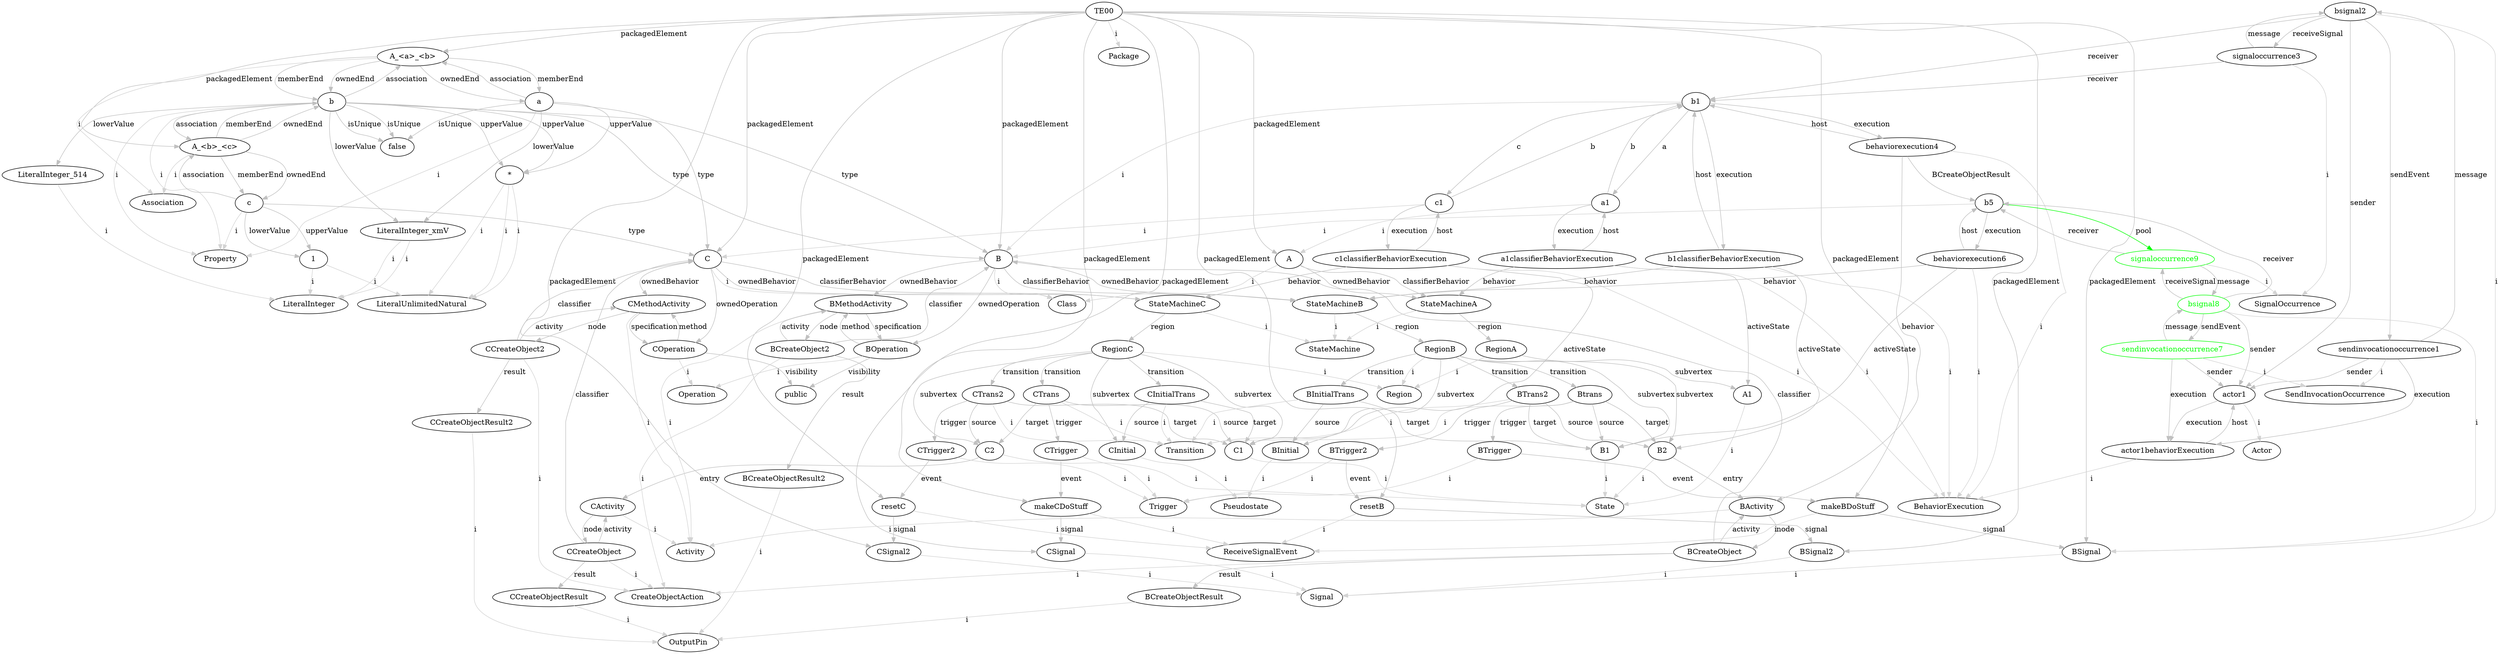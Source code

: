 digraph umlMetamodel {
	"TE00" -> "Package" [label="i", color="lightgrey"]
	"TE00" -> "C" [label="packagedElement", color="grey"]
	"C" -> "Class" [label="i", color="lightgrey"]
	"C" -> "StateMachineC" [label="classifierBehavior", color="grey"]
	"C" -> "StateMachineC" [label="ownedBehavior", color="grey"]
	"StateMachineC" -> "StateMachine" [label="i", color="lightgrey"]
	"StateMachineC" -> "RegionC" [label="region", color="grey"]
	"RegionC" -> "Region" [label="i", color="lightgrey"]
	"RegionC" -> "C1" [label="subvertex", color="grey"]
	"C1" -> "State" [label="i", color="lightgrey"]
	"RegionC" -> "C2" [label="subvertex", color="grey"]
	"C2" -> "State" [label="i", color="lightgrey"]
	"C2" -> "CActivity" [label="entry", color="grey"]
	"CActivity" -> "Activity" [label="i", color="lightgrey"]
	"CActivity" -> "CCreateObject" [label="node", color="grey"]
	"CCreateObject" -> "CActivity" [label="activity", color="grey"]
	"CCreateObject" -> "CreateObjectAction" [label="i", color="lightgrey"]
	"CCreateObject" -> "C" [label="classifier", color="grey"]
	"CCreateObject" -> "CCreateObjectResult" [label="result", color="grey"]
	"CCreateObjectResult" -> "OutputPin" [label="i", color="lightgrey"]
	"RegionC" -> "CInitial" [label="subvertex", color="grey"]
	"CInitial" -> "Pseudostate" [label="i", color="lightgrey"]
	"RegionC" -> "CTrans" [label="transition", color="grey"]
	"CTrans" -> "Transition" [label="i", color="lightgrey"]
	"CTrans" -> "C1" [label="source", color="grey"]
	"CTrans" -> "C2" [label="target", color="grey"]
	"CTrans" -> "CTrigger" [label="trigger", color="grey"]
	"CTrigger" -> "Trigger" [label="i", color="lightgrey"]
	"CTrigger" -> "makeCDoStuff" [label="event", color="grey"]
	"RegionC" -> "CTrans2" [label="transition", color="grey"]
	"CTrans2" -> "Transition" [label="i", color="lightgrey"]
	"CTrans2" -> "C2" [label="source", color="grey"]
	"CTrans2" -> "C1" [label="target", color="grey"]
	"CTrans2" -> "CTrigger2" [label="trigger", color="grey"]
	"CTrigger2" -> "Trigger" [label="i", color="lightgrey"]
	"CTrigger2" -> "resetC" [label="event", color="grey"]
	"RegionC" -> "CInitialTrans" [label="transition", color="grey"]
	"CInitialTrans" -> "Transition" [label="i", color="lightgrey"]
	"CInitialTrans" -> "CInitial" [label="source", color="grey"]
	"CInitialTrans" -> "C1" [label="target", color="grey"]
	"C" -> "CMethodActivity" [label="ownedBehavior", color="grey"]
	"CMethodActivity" -> "Activity" [label="i", color="lightgrey"]
	"CMethodActivity" -> "COperation" [label="specification", color="grey"]
	"CMethodActivity" -> "CCreateObject2" [label="node", color="grey"]
	"CCreateObject2" -> "CMethodActivity" [label="activity", color="grey"]
	"CCreateObject2" -> "CreateObjectAction" [label="i", color="lightgrey"]
	"CCreateObject2" -> "C" [label="classifier", color="grey"]
	"CCreateObject2" -> "CCreateObjectResult2" [label="result", color="grey"]
	"CCreateObjectResult2" -> "OutputPin" [label="i", color="lightgrey"]
	"C" -> "COperation" [label="ownedOperation", color="grey"]
	"COperation" -> "Operation" [label="i", color="lightgrey"]
	"COperation" -> "public" [label="visibility", color="grey"]
	"COperation" -> "CMethodActivity" [label="method", color="grey"]
	"TE00" -> "B" [label="packagedElement", color="grey"]
	"B" -> "Class" [label="i", color="lightgrey"]
	"B" -> "StateMachineB" [label="classifierBehavior", color="grey"]
	"B" -> "StateMachineB" [label="ownedBehavior", color="grey"]
	"StateMachineB" -> "StateMachine" [label="i", color="lightgrey"]
	"StateMachineB" -> "RegionB" [label="region", color="grey"]
	"RegionB" -> "Region" [label="i", color="lightgrey"]
	"RegionB" -> "B1" [label="subvertex", color="grey"]
	"B1" -> "State" [label="i", color="lightgrey"]
	"RegionB" -> "B2" [label="subvertex", color="grey"]
	"B2" -> "State" [label="i", color="lightgrey"]
	"B2" -> "BActivity" [label="entry", color="grey"]
	"BActivity" -> "Activity" [label="i", color="lightgrey"]
	"BActivity" -> "BCreateObject" [label="node", color="grey"]
	"BCreateObject" -> "BActivity" [label="activity", color="grey"]
	"BCreateObject" -> "CreateObjectAction" [label="i", color="lightgrey"]
	"BCreateObject" -> "B" [label="classifier", color="grey"]
	"BCreateObject" -> "BCreateObjectResult" [label="result", color="grey"]
	"BCreateObjectResult" -> "OutputPin" [label="i", color="lightgrey"]
	"RegionB" -> "BInitial" [label="subvertex", color="grey"]
	"BInitial" -> "Pseudostate" [label="i", color="lightgrey"]
	"RegionB" -> "Btrans" [label="transition", color="grey"]
	"Btrans" -> "Transition" [label="i", color="lightgrey"]
	"Btrans" -> "B1" [label="source", color="grey"]
	"Btrans" -> "B2" [label="target", color="grey"]
	"Btrans" -> "BTrigger" [label="trigger", color="grey"]
	"BTrigger" -> "Trigger" [label="i", color="lightgrey"]
	"BTrigger" -> "makeBDoStuff" [label="event", color="grey"]
	"RegionB" -> "BTrans2" [label="transition", color="grey"]
	"BTrans2" -> "Transition" [label="i", color="lightgrey"]
	"BTrans2" -> "B2" [label="source", color="grey"]
	"BTrans2" -> "B1" [label="target", color="grey"]
	"BTrans2" -> "BTrigger2" [label="trigger", color="grey"]
	"BTrigger2" -> "Trigger" [label="i", color="lightgrey"]
	"BTrigger2" -> "resetB" [label="event", color="grey"]
	"RegionB" -> "BInitialTrans" [label="transition", color="grey"]
	"BInitialTrans" -> "Transition" [label="i", color="lightgrey"]
	"BInitialTrans" -> "BInitial" [label="source", color="grey"]
	"BInitialTrans" -> "B1" [label="target", color="grey"]
	"B" -> "BMethodActivity" [label="ownedBehavior", color="grey"]
	"BMethodActivity" -> "Activity" [label="i", color="lightgrey"]
	"BMethodActivity" -> "BOperation" [label="specification", color="grey"]
	"BMethodActivity" -> "BCreateObject2" [label="node", color="grey"]
	"BCreateObject2" -> "BMethodActivity" [label="activity", color="grey"]
	"BCreateObject2" -> "CreateObjectAction" [label="i", color="lightgrey"]
	"BCreateObject2" -> "B" [label="classifier", color="grey"]
	"BCreateObject2" -> "BCreateObjectResult2" [label="result", color="grey"]
	"BCreateObjectResult2" -> "OutputPin" [label="i", color="lightgrey"]
	"B" -> "BOperation" [label="ownedOperation", color="grey"]
	"BOperation" -> "Operation" [label="i", color="lightgrey"]
	"BOperation" -> "public" [label="visibility", color="grey"]
	"BOperation" -> "BMethodActivity" [label="method", color="grey"]
	"TE00" -> "A" [label="packagedElement", color="grey"]
	"A" -> "Class" [label="i", color="lightgrey"]
	"A" -> "StateMachineA" [label="classifierBehavior", color="grey"]
	"A" -> "StateMachineA" [label="ownedBehavior", color="grey"]
	"StateMachineA" -> "StateMachine" [label="i", color="lightgrey"]
	"StateMachineA" -> "RegionA" [label="region", color="grey"]
	"RegionA" -> "Region" [label="i", color="lightgrey"]
	"RegionA" -> "A1" [label="subvertex", color="grey"]
	"A1" -> "State" [label="i", color="lightgrey"]
	"TE00" -> "A_<a>_<b>" [label="packagedElement", color="grey"]
	"A_<a>_<b>" -> "Association" [label="i", color="lightgrey"]
	"A_<a>_<b>" -> "a" [label="memberEnd", color="grey"]
	"A_<a>_<b>" -> "b" [label="memberEnd", color="grey"]
	"A_<a>_<b>" -> "a" [label="ownedEnd", color="grey"]
	"a" -> "Property" [label="i", color="lightgrey"]
	"a" -> "C" [label="type", color="grey"]
	"a" -> "false" [label="isUnique", color="grey"]
	"a" -> "A_<a>_<b>" [label="association", color="grey"]
	"a" -> "*" [label="upperValue", color="grey"]
	"*" -> "LiteralUnlimitedNatural" [label="i", color="lightgrey"]
	"a" -> "LiteralInteger_xmV" [label="lowerValue", color="grey"]
	"LiteralInteger_xmV" -> "LiteralInteger" [label="i", color="lightgrey"]
	"A_<a>_<b>" -> "b" [label="ownedEnd", color="grey"]
	"b" -> "Property" [label="i", color="lightgrey"]
	"b" -> "B" [label="type", color="grey"]
	"b" -> "false" [label="isUnique", color="grey"]
	"b" -> "A_<a>_<b>" [label="association", color="grey"]
	"b" -> "*" [label="upperValue", color="grey"]
	"*" -> "LiteralUnlimitedNatural" [label="i", color="lightgrey"]
	"b" -> "LiteralInteger_xmV" [label="lowerValue", color="grey"]
	"LiteralInteger_xmV" -> "LiteralInteger" [label="i", color="lightgrey"]
	"TE00" -> "A_<b>_<c>" [label="packagedElement", color="grey"]
	"A_<b>_<c>" -> "Association" [label="i", color="lightgrey"]
	"A_<b>_<c>" -> "b" [label="memberEnd", color="grey"]
	"A_<b>_<c>" -> "c" [label="memberEnd", color="grey"]
	"A_<b>_<c>" -> "b" [label="ownedEnd", color="grey"]
	"b" -> "Property" [label="i", color="lightgrey"]
	"b" -> "B" [label="type", color="grey"]
	"b" -> "false" [label="isUnique", color="grey"]
	"b" -> "A_<b>_<c>" [label="association", color="grey"]
	"b" -> "*" [label="upperValue", color="grey"]
	"*" -> "LiteralUnlimitedNatural" [label="i", color="lightgrey"]
	"b" -> "LiteralInteger_514" [label="lowerValue", color="grey"]
	"LiteralInteger_514" -> "LiteralInteger" [label="i", color="lightgrey"]
	"A_<b>_<c>" -> "c" [label="ownedEnd", color="grey"]
	"c" -> "Property" [label="i", color="lightgrey"]
	"c" -> "C" [label="type", color="grey"]
	"c" -> "A_<b>_<c>" [label="association", color="grey"]
	"c" -> "1" [label="upperValue", color="grey"]
	"1" -> "LiteralUnlimitedNatural" [label="i", color="lightgrey"]
	"c" -> "1" [label="lowerValue", color="grey"]
	"1" -> "LiteralInteger" [label="i", color="lightgrey"]
	"TE00" -> "BSignal" [label="packagedElement", color="grey"]
	"BSignal" -> "Signal" [label="i", color="lightgrey"]
	"TE00" -> "makeBDoStuff" [label="packagedElement", color="grey"]
	"makeBDoStuff" -> "ReceiveSignalEvent" [label="i", color="lightgrey"]
	"makeBDoStuff" -> "BSignal" [label="signal", color="grey"]
	"TE00" -> "CSignal" [label="packagedElement", color="grey"]
	"CSignal" -> "Signal" [label="i", color="lightgrey"]
	"TE00" -> "makeCDoStuff" [label="packagedElement", color="grey"]
	"makeCDoStuff" -> "ReceiveSignalEvent" [label="i", color="lightgrey"]
	"makeCDoStuff" -> "CSignal" [label="signal", color="grey"]
	"TE00" -> "BSignal2" [label="packagedElement", color="grey"]
	"BSignal2" -> "Signal" [label="i", color="lightgrey"]
	"TE00" -> "resetB" [label="packagedElement", color="grey"]
	"resetB" -> "ReceiveSignalEvent" [label="i", color="lightgrey"]
	"resetB" -> "BSignal2" [label="signal", color="grey"]
	"TE00" -> "CSignal2" [label="packagedElement", color="grey"]
	"CSignal2" -> "Signal" [label="i", color="lightgrey"]
	"TE00" -> "resetC" [label="packagedElement", color="grey"]
	"resetC" -> "ReceiveSignalEvent" [label="i", color="lightgrey"]
	"resetC" -> "CSignal2" [label="signal", color="grey"]
	"a1" -> "A" [label="i", color="lightgrey"]
	"a1classifierBehaviorExecution" -> "BehaviorExecution" [label="i", color="lightgrey"]
	"a1" -> "a1classifierBehaviorExecution" [label="execution", color="grey"]
	"a1classifierBehaviorExecution" -> "a1" [label="host", color="grey"]
	"a1classifierBehaviorExecution" -> "StateMachineA" [label="behavior", color="grey"]
	"a1classifierBehaviorExecution" -> "A1" [label="activeState", color="grey"]
	"b1" -> "B" [label="i", color="lightgrey"]
	"b1" -> "b1classifierBehaviorExecution" [label="execution", color="grey"]
	"b1classifierBehaviorExecution" -> "b1" [label="host", color="grey"]
	"b1classifierBehaviorExecution" -> "StateMachineB" [label="behavior", color="grey"]
	"c1" -> "C" [label="i", color="lightgrey"]
	"c1classifierBehaviorExecution" -> "BehaviorExecution" [label="i", color="lightgrey"]
	"c1" -> "c1classifierBehaviorExecution" [label="execution", color="grey"]
	"c1classifierBehaviorExecution" -> "c1" [label="host", color="grey"]
	"c1classifierBehaviorExecution" -> "StateMachineC" [label="behavior", color="grey"]
	"c1classifierBehaviorExecution" -> "C1" [label="activeState", color="grey"]
	"a1" -> "b1" [label="b", color="grey"]
	"b1" -> "a1" [label="a", color="grey"]
	"b1" -> "c1" [label="c", color="grey"]
	"c1" -> "b1" [label="b", color="grey"]
	"actor1" -> "Actor" [label="i", color="lightgrey"]
	"actor1behaviorExecution" -> "BehaviorExecution" [label="i", color="lightgrey"]
	"actor1" -> "actor1behaviorExecution" [label="execution", color="grey"]
	"actor1behaviorExecution" -> "actor1" [label="host", color="grey"]
	"sendinvocationoccurrence1" -> "SendInvocationOccurrence" [label="i", color="lightgrey"]
	"sendinvocationoccurrence1" -> "bsignal2" [label="message", color="grey"]
	"bsignal2" -> "sendinvocationoccurrence1" [label="sendEvent", color="grey"]
	"bsignal2" -> "signaloccurrence3" [label="receiveSignal", color="grey"]
	"signaloccurrence3" -> "bsignal2" [label="message", color="grey"]
	"signaloccurrence3" -> "SignalOccurrence" [label="i", color="lightgrey"]
	"bsignal2" -> "BSignal" [label="i", color="lightgrey"]
	"signaloccurrence3" -> "b1" [label="receiver", color="grey"]
	"bsignal2" -> "actor1" [label="sender", color="grey"]
	"sendinvocationoccurrence1" -> "actor1" [label="sender", color="grey"]
	"bsignal2" -> "b1" [label="receiver", color="grey"]
	"sendinvocationoccurrence1" -> "actor1behaviorExecution" [label="execution", color="grey"]
	"b1classifierBehaviorExecution" -> "B2" [label="activeState", color="grey"]
	"behaviorexecution4" -> "BActivity" [label="behavior", color="grey"]
	"behaviorexecution4" -> "BehaviorExecution" [label="i", color="lightgrey"]
	"behaviorexecution4" -> "b1" [label="host", color="grey"]
	"b1" -> "behaviorexecution4" [label="execution", color="grey"]
	"b1classifierBehaviorExecution" -> "BehaviorExecution" [label="i", color="lightgrey"]
	"b5" -> "B" [label="i", color="lightgrey"]
	"b5" -> "behaviorexecution6" [label="execution", color="grey"]
	"behaviorexecution6" -> "b5" [label="host", color="grey"]
	"behaviorexecution6" -> "BehaviorExecution" [label="i", color="lightgrey"]
	"behaviorexecution6" -> "StateMachineB" [label="behavior", color="grey"]
	"behaviorexecution4" -> "b5" [label="BCreateObjectResult", color="grey"]
	"behaviorexecution6" -> "B1" [label="activeState", color="grey"]
	"sendinvocationoccurrence7" -> "SendInvocationOccurrence" [label="i", color="lightgrey"]
	"sendinvocationoccurrence7" [color="green", fontcolor="green"]
	"sendinvocationoccurrence7" -> "bsignal8" [label="message", color="grey"]
	"sendinvocationoccurrence7" [color="green", fontcolor="green"]
	"bsignal8" [color="green", fontcolor="green"]
	"bsignal8" -> "sendinvocationoccurrence7" [label="sendEvent", color="grey"]
	"bsignal8" [color="green", fontcolor="green"]
	"sendinvocationoccurrence7" [color="green", fontcolor="green"]
	"bsignal8" -> "signaloccurrence9" [label="receiveSignal", color="grey"]
	"bsignal8" [color="green", fontcolor="green"]
	"signaloccurrence9" [color="green", fontcolor="green"]
	"signaloccurrence9" -> "bsignal8" [label="message", color="grey"]
	"signaloccurrence9" [color="green", fontcolor="green"]
	"bsignal8" [color="green", fontcolor="green"]
	"signaloccurrence9" -> "SignalOccurrence" [label="i", color="lightgrey"]
	"signaloccurrence9" [color="green", fontcolor="green"]
	"bsignal8" -> "BSignal" [label="i", color="lightgrey"]
	"bsignal8" [color="green", fontcolor="green"]
	"signaloccurrence9" -> "b5" [label="receiver", color="grey"]
	"signaloccurrence9" [color="green", fontcolor="green"]
	"b5" -> "signaloccurrence9" [label="pool", color="green"]
	"signaloccurrence9" [color="green", fontcolor="green"]
	"bsignal8" -> "actor1" [label="sender", color="grey"]
	"bsignal8" [color="green", fontcolor="green"]
	"sendinvocationoccurrence7" -> "actor1" [label="sender", color="grey"]
	"sendinvocationoccurrence7" [color="green", fontcolor="green"]
	"bsignal8" -> "b5" [label="receiver", color="grey"]
	"bsignal8" [color="green", fontcolor="green"]
	"sendinvocationoccurrence7" -> "actor1behaviorExecution" [label="execution", color="grey"]
	"sendinvocationoccurrence7" [color="green", fontcolor="green"]
}
